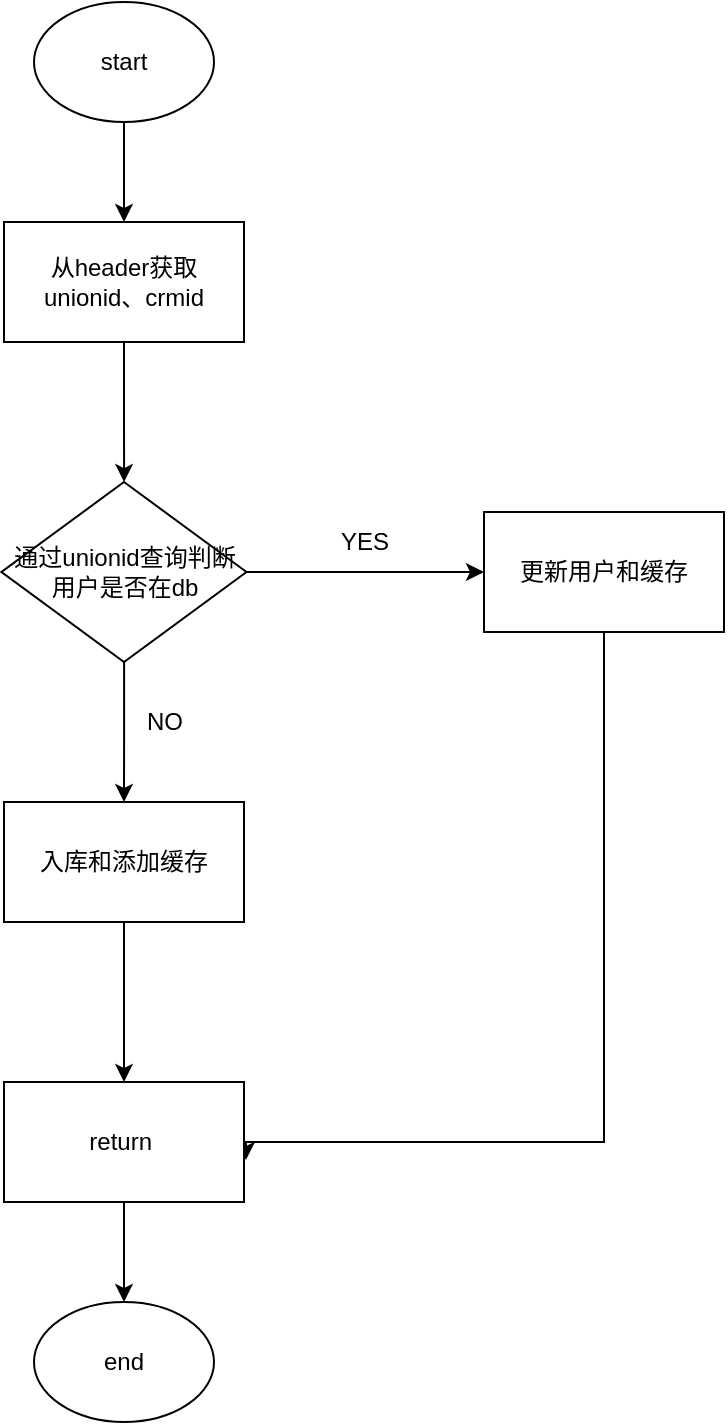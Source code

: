 <mxfile version="14.6.1" type="github">
  <diagram id="Ck79b30tSz4ZQj37qoaF" name="Page-1">
    <mxGraphModel dx="1422" dy="762" grid="1" gridSize="10" guides="1" tooltips="1" connect="1" arrows="1" fold="1" page="1" pageScale="1" pageWidth="827" pageHeight="1169" math="0" shadow="0">
      <root>
        <mxCell id="0" />
        <mxCell id="1" parent="0" />
        <mxCell id="lZHpw7mmfWlZTTs1Uvj3-9" value="" style="edgeStyle=orthogonalEdgeStyle;rounded=0;orthogonalLoop=1;jettySize=auto;html=1;" edge="1" parent="1" source="lZHpw7mmfWlZTTs1Uvj3-1" target="lZHpw7mmfWlZTTs1Uvj3-2">
          <mxGeometry relative="1" as="geometry" />
        </mxCell>
        <mxCell id="lZHpw7mmfWlZTTs1Uvj3-1" value="start" style="ellipse;whiteSpace=wrap;html=1;" vertex="1" parent="1">
          <mxGeometry x="365" y="50" width="90" height="60" as="geometry" />
        </mxCell>
        <mxCell id="lZHpw7mmfWlZTTs1Uvj3-10" value="" style="edgeStyle=orthogonalEdgeStyle;rounded=0;orthogonalLoop=1;jettySize=auto;html=1;" edge="1" parent="1" source="lZHpw7mmfWlZTTs1Uvj3-2" target="lZHpw7mmfWlZTTs1Uvj3-3">
          <mxGeometry relative="1" as="geometry" />
        </mxCell>
        <mxCell id="lZHpw7mmfWlZTTs1Uvj3-2" value="从header获取unionid、crmid" style="rounded=0;whiteSpace=wrap;html=1;" vertex="1" parent="1">
          <mxGeometry x="350" y="160" width="120" height="60" as="geometry" />
        </mxCell>
        <mxCell id="lZHpw7mmfWlZTTs1Uvj3-11" style="edgeStyle=orthogonalEdgeStyle;rounded=0;orthogonalLoop=1;jettySize=auto;html=1;" edge="1" parent="1" source="lZHpw7mmfWlZTTs1Uvj3-3" target="lZHpw7mmfWlZTTs1Uvj3-6">
          <mxGeometry relative="1" as="geometry" />
        </mxCell>
        <mxCell id="lZHpw7mmfWlZTTs1Uvj3-13" style="edgeStyle=orthogonalEdgeStyle;rounded=0;orthogonalLoop=1;jettySize=auto;html=1;entryX=0.5;entryY=0;entryDx=0;entryDy=0;" edge="1" parent="1" source="lZHpw7mmfWlZTTs1Uvj3-3" target="lZHpw7mmfWlZTTs1Uvj3-5">
          <mxGeometry relative="1" as="geometry" />
        </mxCell>
        <mxCell id="lZHpw7mmfWlZTTs1Uvj3-3" value="通过unionid查询判断用户是否在db" style="rhombus;whiteSpace=wrap;html=1;" vertex="1" parent="1">
          <mxGeometry x="348.75" y="290" width="122.5" height="90" as="geometry" />
        </mxCell>
        <mxCell id="lZHpw7mmfWlZTTs1Uvj3-16" value="" style="edgeStyle=orthogonalEdgeStyle;rounded=0;orthogonalLoop=1;jettySize=auto;html=1;" edge="1" parent="1" source="lZHpw7mmfWlZTTs1Uvj3-5" target="lZHpw7mmfWlZTTs1Uvj3-7">
          <mxGeometry relative="1" as="geometry" />
        </mxCell>
        <mxCell id="lZHpw7mmfWlZTTs1Uvj3-5" value="入库和添加缓存" style="rounded=0;whiteSpace=wrap;html=1;" vertex="1" parent="1">
          <mxGeometry x="350" y="450" width="120" height="60" as="geometry" />
        </mxCell>
        <mxCell id="lZHpw7mmfWlZTTs1Uvj3-18" style="edgeStyle=orthogonalEdgeStyle;rounded=0;orthogonalLoop=1;jettySize=auto;html=1;entryX=1.008;entryY=0.65;entryDx=0;entryDy=0;entryPerimeter=0;" edge="1" parent="1" source="lZHpw7mmfWlZTTs1Uvj3-6" target="lZHpw7mmfWlZTTs1Uvj3-7">
          <mxGeometry relative="1" as="geometry">
            <Array as="points">
              <mxPoint x="650" y="620" />
              <mxPoint x="471" y="620" />
            </Array>
          </mxGeometry>
        </mxCell>
        <mxCell id="lZHpw7mmfWlZTTs1Uvj3-6" value="更新用户和缓存" style="rounded=0;whiteSpace=wrap;html=1;" vertex="1" parent="1">
          <mxGeometry x="590" y="305" width="120" height="60" as="geometry" />
        </mxCell>
        <mxCell id="lZHpw7mmfWlZTTs1Uvj3-17" value="" style="edgeStyle=orthogonalEdgeStyle;rounded=0;orthogonalLoop=1;jettySize=auto;html=1;" edge="1" parent="1" source="lZHpw7mmfWlZTTs1Uvj3-7" target="lZHpw7mmfWlZTTs1Uvj3-8">
          <mxGeometry relative="1" as="geometry" />
        </mxCell>
        <mxCell id="lZHpw7mmfWlZTTs1Uvj3-7" value="return&amp;nbsp;" style="rounded=0;whiteSpace=wrap;html=1;" vertex="1" parent="1">
          <mxGeometry x="350" y="590" width="120" height="60" as="geometry" />
        </mxCell>
        <mxCell id="lZHpw7mmfWlZTTs1Uvj3-8" value="end" style="ellipse;whiteSpace=wrap;html=1;" vertex="1" parent="1">
          <mxGeometry x="365" y="700" width="90" height="60" as="geometry" />
        </mxCell>
        <mxCell id="lZHpw7mmfWlZTTs1Uvj3-14" value="NO" style="text;html=1;align=center;verticalAlign=middle;resizable=0;points=[];autosize=1;strokeColor=none;" vertex="1" parent="1">
          <mxGeometry x="415" y="400" width="30" height="20" as="geometry" />
        </mxCell>
        <mxCell id="lZHpw7mmfWlZTTs1Uvj3-15" value="YES" style="text;html=1;align=center;verticalAlign=middle;resizable=0;points=[];autosize=1;strokeColor=none;" vertex="1" parent="1">
          <mxGeometry x="510" y="310" width="40" height="20" as="geometry" />
        </mxCell>
      </root>
    </mxGraphModel>
  </diagram>
</mxfile>
